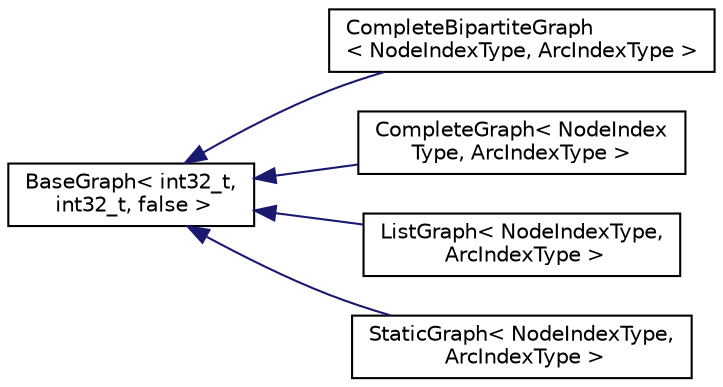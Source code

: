 digraph "Graphical Class Hierarchy"
{
 // LATEX_PDF_SIZE
  edge [fontname="Helvetica",fontsize="10",labelfontname="Helvetica",labelfontsize="10"];
  node [fontname="Helvetica",fontsize="10",shape=record];
  rankdir="LR";
  Node0 [label="BaseGraph\< int32_t,\l int32_t, false \>",height=0.2,width=0.4,color="black", fillcolor="white", style="filled",URL="$classutil_1_1_base_graph.html",tooltip=" "];
  Node0 -> Node1 [dir="back",color="midnightblue",fontsize="10",style="solid",fontname="Helvetica"];
  Node1 [label="CompleteBipartiteGraph\l\< NodeIndexType, ArcIndexType \>",height=0.2,width=0.4,color="black", fillcolor="white", style="filled",URL="$classutil_1_1_complete_bipartite_graph.html",tooltip=" "];
  Node0 -> Node2 [dir="back",color="midnightblue",fontsize="10",style="solid",fontname="Helvetica"];
  Node2 [label="CompleteGraph\< NodeIndex\lType, ArcIndexType \>",height=0.2,width=0.4,color="black", fillcolor="white", style="filled",URL="$classutil_1_1_complete_graph.html",tooltip=" "];
  Node0 -> Node3 [dir="back",color="midnightblue",fontsize="10",style="solid",fontname="Helvetica"];
  Node3 [label="ListGraph\< NodeIndexType,\l ArcIndexType \>",height=0.2,width=0.4,color="black", fillcolor="white", style="filled",URL="$classutil_1_1_list_graph.html",tooltip=" "];
  Node0 -> Node4 [dir="back",color="midnightblue",fontsize="10",style="solid",fontname="Helvetica"];
  Node4 [label="StaticGraph\< NodeIndexType,\l ArcIndexType \>",height=0.2,width=0.4,color="black", fillcolor="white", style="filled",URL="$classutil_1_1_static_graph.html",tooltip=" "];
}

